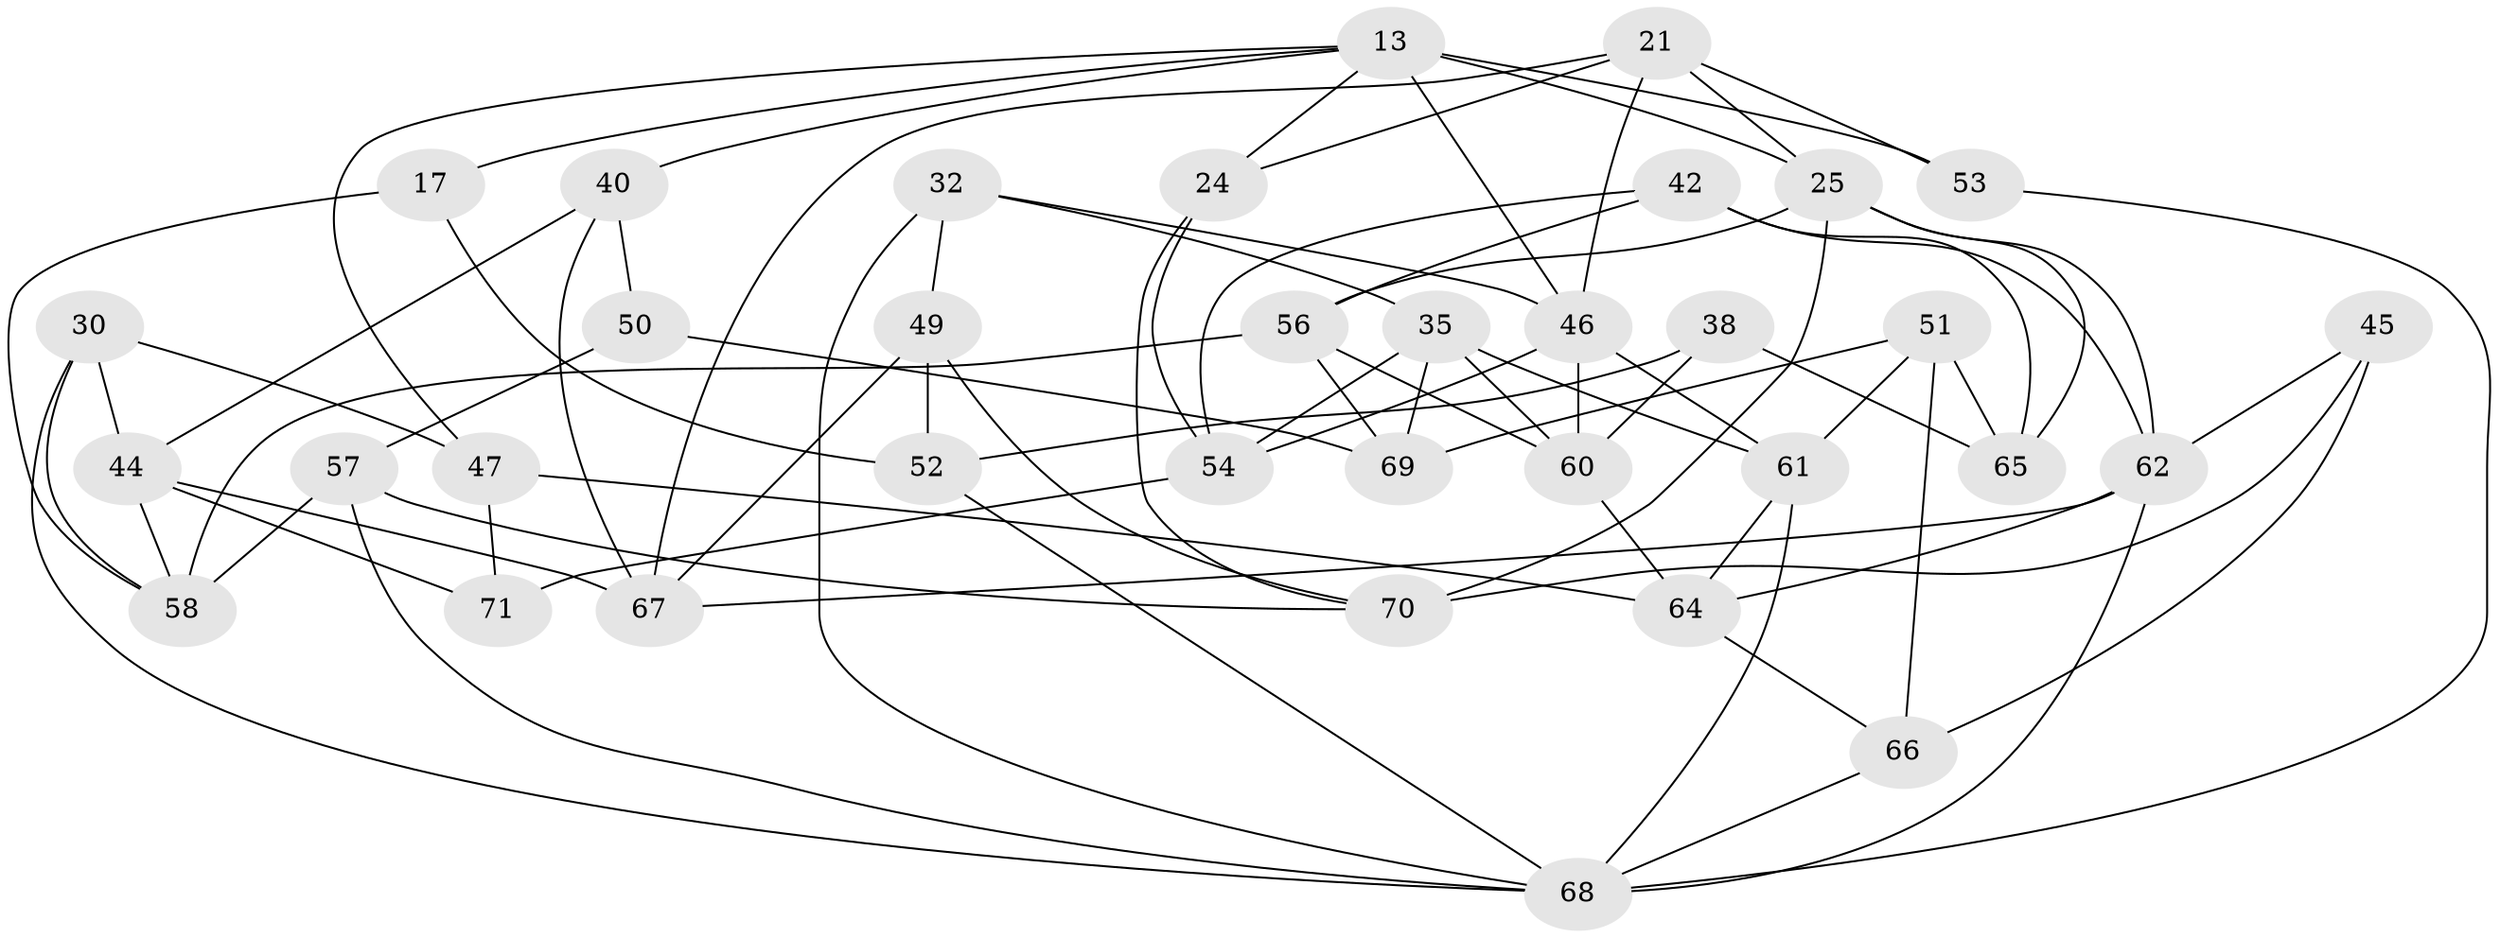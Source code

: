// original degree distribution, {4: 1.0}
// Generated by graph-tools (version 1.1) at 2025/58/03/09/25 04:58:31]
// undirected, 35 vertices, 79 edges
graph export_dot {
graph [start="1"]
  node [color=gray90,style=filled];
  13 [super="+9"];
  17;
  21 [super="+18"];
  24;
  25 [super="+6+11"];
  30 [super="+22"];
  32 [super="+7+23"];
  35 [super="+19"];
  38;
  40 [super="+10"];
  42;
  44 [super="+31"];
  45;
  46 [super="+37"];
  47;
  49;
  50;
  51;
  52;
  53 [super="+41"];
  54 [super="+39"];
  56 [super="+34"];
  57 [super="+29"];
  58 [super="+55"];
  60 [super="+26"];
  61 [super="+33"];
  62 [super="+36+43"];
  64 [super="+15"];
  65;
  66 [super="+12"];
  67 [super="+28"];
  68 [super="+20+16+63+27+48"];
  69;
  70 [super="+59"];
  71;
  13 -- 17 [weight=2];
  13 -- 53 [weight=2];
  13 -- 46 [weight=2];
  13 -- 40;
  13 -- 47;
  13 -- 24;
  13 -- 25;
  17 -- 52;
  17 -- 58;
  21 -- 24;
  21 -- 67;
  21 -- 53 [weight=2];
  21 -- 25;
  21 -- 46;
  24 -- 54;
  24 -- 70;
  25 -- 70 [weight=2];
  25 -- 65;
  25 -- 62 [weight=2];
  25 -- 56;
  30 -- 68 [weight=2];
  30 -- 44 [weight=2];
  30 -- 47;
  30 -- 58;
  32 -- 49;
  32 -- 46 [weight=2];
  32 -- 35 [weight=2];
  32 -- 68 [weight=3];
  35 -- 69;
  35 -- 54;
  35 -- 60;
  35 -- 61;
  38 -- 52;
  38 -- 65;
  38 -- 60 [weight=2];
  40 -- 67 [weight=2];
  40 -- 50 [weight=2];
  40 -- 44;
  42 -- 54;
  42 -- 56;
  42 -- 65;
  42 -- 62;
  44 -- 58;
  44 -- 67;
  44 -- 71;
  45 -- 66 [weight=2];
  45 -- 70;
  45 -- 62;
  46 -- 54;
  46 -- 61;
  46 -- 60;
  47 -- 71;
  47 -- 64;
  49 -- 70;
  49 -- 52;
  49 -- 67;
  50 -- 69;
  50 -- 57;
  51 -- 69;
  51 -- 65;
  51 -- 66;
  51 -- 61;
  52 -- 68;
  53 -- 68 [weight=2];
  54 -- 71 [weight=2];
  56 -- 60;
  56 -- 58 [weight=2];
  56 -- 69;
  57 -- 58;
  57 -- 70;
  57 -- 68 [weight=3];
  60 -- 64;
  61 -- 68 [weight=3];
  61 -- 64 [weight=2];
  62 -- 67;
  62 -- 68 [weight=2];
  62 -- 64;
  64 -- 66;
  66 -- 68 [weight=2];
}
